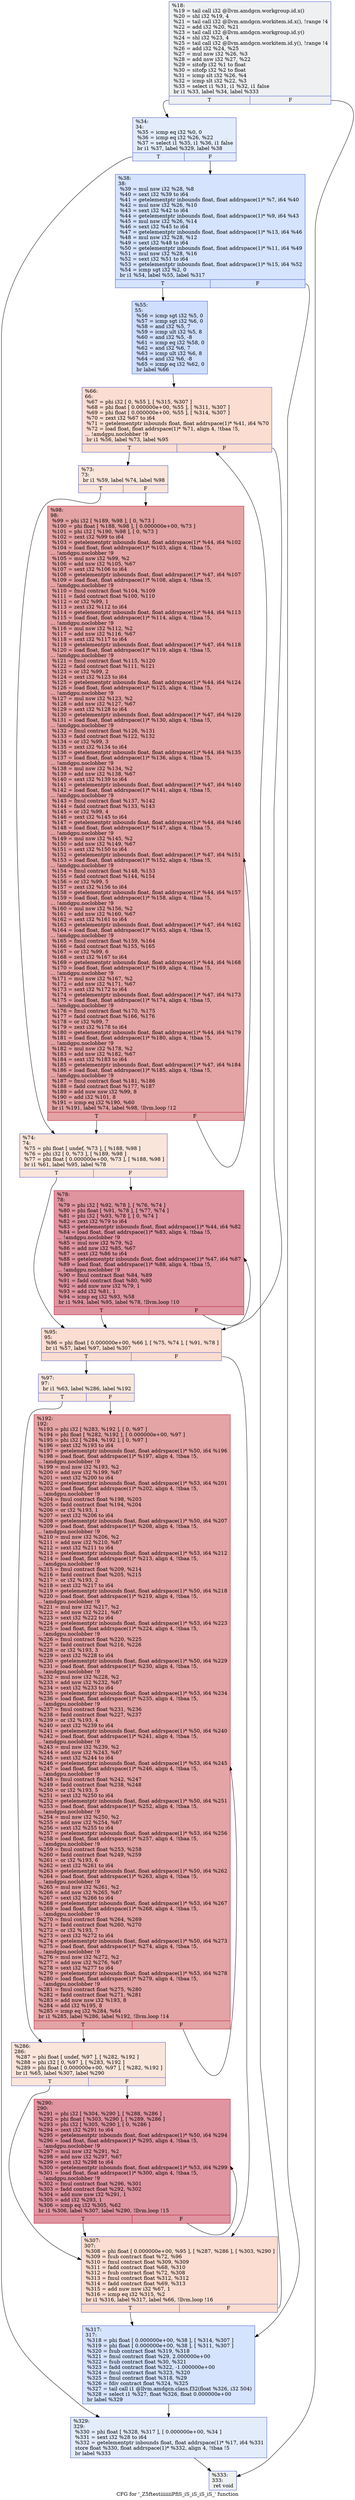 digraph "CFG for '_Z5ftestiiiiiiiPfiS_iS_iS_iS_iS_' function" {
	label="CFG for '_Z5ftestiiiiiiiPfiS_iS_iS_iS_iS_' function";

	Node0x55e37c0 [shape=record,color="#3d50c3ff", style=filled, fillcolor="#d9dce170",label="{%18:\l  %19 = tail call i32 @llvm.amdgcn.workgroup.id.x()\l  %20 = shl i32 %19, 4\l  %21 = tail call i32 @llvm.amdgcn.workitem.id.x(), !range !4\l  %22 = add i32 %20, %21\l  %23 = tail call i32 @llvm.amdgcn.workgroup.id.y()\l  %24 = shl i32 %23, 4\l  %25 = tail call i32 @llvm.amdgcn.workitem.id.y(), !range !4\l  %26 = add i32 %24, %25\l  %27 = mul nsw i32 %26, %3\l  %28 = add nsw i32 %27, %22\l  %29 = sitofp i32 %1 to float\l  %30 = sitofp i32 %2 to float\l  %31 = icmp slt i32 %26, %4\l  %32 = icmp slt i32 %22, %3\l  %33 = select i1 %31, i1 %32, i1 false\l  br i1 %33, label %34, label %333\l|{<s0>T|<s1>F}}"];
	Node0x55e37c0:s0 -> Node0x55e6e60;
	Node0x55e37c0:s1 -> Node0x55e6ef0;
	Node0x55e6e60 [shape=record,color="#3d50c3ff", style=filled, fillcolor="#bfd3f670",label="{%34:\l34:                                               \l  %35 = icmp eq i32 %0, 0\l  %36 = icmp eq i32 %26, %22\l  %37 = select i1 %35, i1 %36, i1 false\l  br i1 %37, label %329, label %38\l|{<s0>T|<s1>F}}"];
	Node0x55e6e60:s0 -> Node0x55e7200;
	Node0x55e6e60:s1 -> Node0x55e7250;
	Node0x55e7250 [shape=record,color="#3d50c3ff", style=filled, fillcolor="#a1c0ff70",label="{%38:\l38:                                               \l  %39 = mul nsw i32 %28, %8\l  %40 = sext i32 %39 to i64\l  %41 = getelementptr inbounds float, float addrspace(1)* %7, i64 %40\l  %42 = mul nsw i32 %26, %10\l  %43 = sext i32 %42 to i64\l  %44 = getelementptr inbounds float, float addrspace(1)* %9, i64 %43\l  %45 = mul nsw i32 %26, %14\l  %46 = sext i32 %45 to i64\l  %47 = getelementptr inbounds float, float addrspace(1)* %13, i64 %46\l  %48 = mul nsw i32 %28, %12\l  %49 = sext i32 %48 to i64\l  %50 = getelementptr inbounds float, float addrspace(1)* %11, i64 %49\l  %51 = mul nsw i32 %28, %16\l  %52 = sext i32 %51 to i64\l  %53 = getelementptr inbounds float, float addrspace(1)* %15, i64 %52\l  %54 = icmp sgt i32 %2, 0\l  br i1 %54, label %55, label %317\l|{<s0>T|<s1>F}}"];
	Node0x55e7250:s0 -> Node0x55e7c40;
	Node0x55e7250:s1 -> Node0x55e7c90;
	Node0x55e7c40 [shape=record,color="#3d50c3ff", style=filled, fillcolor="#93b5fe70",label="{%55:\l55:                                               \l  %56 = icmp sgt i32 %5, 0\l  %57 = icmp sgt i32 %6, 0\l  %58 = and i32 %5, 7\l  %59 = icmp ult i32 %5, 8\l  %60 = and i32 %5, -8\l  %61 = icmp eq i32 %58, 0\l  %62 = and i32 %6, 7\l  %63 = icmp ult i32 %6, 8\l  %64 = and i32 %6, -8\l  %65 = icmp eq i32 %62, 0\l  br label %66\l}"];
	Node0x55e7c40 -> Node0x55e6ce0;
	Node0x55e6ce0 [shape=record,color="#3d50c3ff", style=filled, fillcolor="#f7b39670",label="{%66:\l66:                                               \l  %67 = phi i32 [ 0, %55 ], [ %315, %307 ]\l  %68 = phi float [ 0.000000e+00, %55 ], [ %311, %307 ]\l  %69 = phi float [ 0.000000e+00, %55 ], [ %314, %307 ]\l  %70 = zext i32 %67 to i64\l  %71 = getelementptr inbounds float, float addrspace(1)* %41, i64 %70\l  %72 = load float, float addrspace(1)* %71, align 4, !tbaa !5,\l... !amdgpu.noclobber !9\l  br i1 %56, label %73, label %95\l|{<s0>T|<s1>F}}"];
	Node0x55e6ce0:s0 -> Node0x55e9970;
	Node0x55e6ce0:s1 -> Node0x55e9a00;
	Node0x55e9970 [shape=record,color="#3d50c3ff", style=filled, fillcolor="#f4c5ad70",label="{%73:\l73:                                               \l  br i1 %59, label %74, label %98\l|{<s0>T|<s1>F}}"];
	Node0x55e9970:s0 -> Node0x55e9b40;
	Node0x55e9970:s1 -> Node0x55e9b90;
	Node0x55e9b40 [shape=record,color="#3d50c3ff", style=filled, fillcolor="#f4c5ad70",label="{%74:\l74:                                               \l  %75 = phi float [ undef, %73 ], [ %188, %98 ]\l  %76 = phi i32 [ 0, %73 ], [ %189, %98 ]\l  %77 = phi float [ 0.000000e+00, %73 ], [ %188, %98 ]\l  br i1 %61, label %95, label %78\l|{<s0>T|<s1>F}}"];
	Node0x55e9b40:s0 -> Node0x55e9a00;
	Node0x55e9b40:s1 -> Node0x55ea360;
	Node0x55ea360 [shape=record,color="#b70d28ff", style=filled, fillcolor="#b70d2870",label="{%78:\l78:                                               \l  %79 = phi i32 [ %92, %78 ], [ %76, %74 ]\l  %80 = phi float [ %91, %78 ], [ %77, %74 ]\l  %81 = phi i32 [ %93, %78 ], [ 0, %74 ]\l  %82 = zext i32 %79 to i64\l  %83 = getelementptr inbounds float, float addrspace(1)* %44, i64 %82\l  %84 = load float, float addrspace(1)* %83, align 4, !tbaa !5,\l... !amdgpu.noclobber !9\l  %85 = mul nsw i32 %79, %2\l  %86 = add nsw i32 %85, %67\l  %87 = sext i32 %86 to i64\l  %88 = getelementptr inbounds float, float addrspace(1)* %47, i64 %87\l  %89 = load float, float addrspace(1)* %88, align 4, !tbaa !5,\l... !amdgpu.noclobber !9\l  %90 = fmul contract float %84, %89\l  %91 = fadd contract float %80, %90\l  %92 = add nuw nsw i32 %79, 1\l  %93 = add i32 %81, 1\l  %94 = icmp eq i32 %93, %58\l  br i1 %94, label %95, label %78, !llvm.loop !10\l|{<s0>T|<s1>F}}"];
	Node0x55ea360:s0 -> Node0x55e9a00;
	Node0x55ea360:s1 -> Node0x55ea360;
	Node0x55e9a00 [shape=record,color="#3d50c3ff", style=filled, fillcolor="#f7b39670",label="{%95:\l95:                                               \l  %96 = phi float [ 0.000000e+00, %66 ], [ %75, %74 ], [ %91, %78 ]\l  br i1 %57, label %97, label %307\l|{<s0>T|<s1>F}}"];
	Node0x55e9a00:s0 -> Node0x55ebd80;
	Node0x55e9a00:s1 -> Node0x55e6dd0;
	Node0x55ebd80 [shape=record,color="#3d50c3ff", style=filled, fillcolor="#f4c5ad70",label="{%97:\l97:                                               \l  br i1 %63, label %286, label %192\l|{<s0>T|<s1>F}}"];
	Node0x55ebd80:s0 -> Node0x55ebe80;
	Node0x55ebd80:s1 -> Node0x55ebed0;
	Node0x55e9b90 [shape=record,color="#b70d28ff", style=filled, fillcolor="#c32e3170",label="{%98:\l98:                                               \l  %99 = phi i32 [ %189, %98 ], [ 0, %73 ]\l  %100 = phi float [ %188, %98 ], [ 0.000000e+00, %73 ]\l  %101 = phi i32 [ %190, %98 ], [ 0, %73 ]\l  %102 = zext i32 %99 to i64\l  %103 = getelementptr inbounds float, float addrspace(1)* %44, i64 %102\l  %104 = load float, float addrspace(1)* %103, align 4, !tbaa !5,\l... !amdgpu.noclobber !9\l  %105 = mul nsw i32 %99, %2\l  %106 = add nsw i32 %105, %67\l  %107 = sext i32 %106 to i64\l  %108 = getelementptr inbounds float, float addrspace(1)* %47, i64 %107\l  %109 = load float, float addrspace(1)* %108, align 4, !tbaa !5,\l... !amdgpu.noclobber !9\l  %110 = fmul contract float %104, %109\l  %111 = fadd contract float %100, %110\l  %112 = or i32 %99, 1\l  %113 = zext i32 %112 to i64\l  %114 = getelementptr inbounds float, float addrspace(1)* %44, i64 %113\l  %115 = load float, float addrspace(1)* %114, align 4, !tbaa !5,\l... !amdgpu.noclobber !9\l  %116 = mul nsw i32 %112, %2\l  %117 = add nsw i32 %116, %67\l  %118 = sext i32 %117 to i64\l  %119 = getelementptr inbounds float, float addrspace(1)* %47, i64 %118\l  %120 = load float, float addrspace(1)* %119, align 4, !tbaa !5,\l... !amdgpu.noclobber !9\l  %121 = fmul contract float %115, %120\l  %122 = fadd contract float %111, %121\l  %123 = or i32 %99, 2\l  %124 = zext i32 %123 to i64\l  %125 = getelementptr inbounds float, float addrspace(1)* %44, i64 %124\l  %126 = load float, float addrspace(1)* %125, align 4, !tbaa !5,\l... !amdgpu.noclobber !9\l  %127 = mul nsw i32 %123, %2\l  %128 = add nsw i32 %127, %67\l  %129 = sext i32 %128 to i64\l  %130 = getelementptr inbounds float, float addrspace(1)* %47, i64 %129\l  %131 = load float, float addrspace(1)* %130, align 4, !tbaa !5,\l... !amdgpu.noclobber !9\l  %132 = fmul contract float %126, %131\l  %133 = fadd contract float %122, %132\l  %134 = or i32 %99, 3\l  %135 = zext i32 %134 to i64\l  %136 = getelementptr inbounds float, float addrspace(1)* %44, i64 %135\l  %137 = load float, float addrspace(1)* %136, align 4, !tbaa !5,\l... !amdgpu.noclobber !9\l  %138 = mul nsw i32 %134, %2\l  %139 = add nsw i32 %138, %67\l  %140 = sext i32 %139 to i64\l  %141 = getelementptr inbounds float, float addrspace(1)* %47, i64 %140\l  %142 = load float, float addrspace(1)* %141, align 4, !tbaa !5,\l... !amdgpu.noclobber !9\l  %143 = fmul contract float %137, %142\l  %144 = fadd contract float %133, %143\l  %145 = or i32 %99, 4\l  %146 = zext i32 %145 to i64\l  %147 = getelementptr inbounds float, float addrspace(1)* %44, i64 %146\l  %148 = load float, float addrspace(1)* %147, align 4, !tbaa !5,\l... !amdgpu.noclobber !9\l  %149 = mul nsw i32 %145, %2\l  %150 = add nsw i32 %149, %67\l  %151 = sext i32 %150 to i64\l  %152 = getelementptr inbounds float, float addrspace(1)* %47, i64 %151\l  %153 = load float, float addrspace(1)* %152, align 4, !tbaa !5,\l... !amdgpu.noclobber !9\l  %154 = fmul contract float %148, %153\l  %155 = fadd contract float %144, %154\l  %156 = or i32 %99, 5\l  %157 = zext i32 %156 to i64\l  %158 = getelementptr inbounds float, float addrspace(1)* %44, i64 %157\l  %159 = load float, float addrspace(1)* %158, align 4, !tbaa !5,\l... !amdgpu.noclobber !9\l  %160 = mul nsw i32 %156, %2\l  %161 = add nsw i32 %160, %67\l  %162 = sext i32 %161 to i64\l  %163 = getelementptr inbounds float, float addrspace(1)* %47, i64 %162\l  %164 = load float, float addrspace(1)* %163, align 4, !tbaa !5,\l... !amdgpu.noclobber !9\l  %165 = fmul contract float %159, %164\l  %166 = fadd contract float %155, %165\l  %167 = or i32 %99, 6\l  %168 = zext i32 %167 to i64\l  %169 = getelementptr inbounds float, float addrspace(1)* %44, i64 %168\l  %170 = load float, float addrspace(1)* %169, align 4, !tbaa !5,\l... !amdgpu.noclobber !9\l  %171 = mul nsw i32 %167, %2\l  %172 = add nsw i32 %171, %67\l  %173 = sext i32 %172 to i64\l  %174 = getelementptr inbounds float, float addrspace(1)* %47, i64 %173\l  %175 = load float, float addrspace(1)* %174, align 4, !tbaa !5,\l... !amdgpu.noclobber !9\l  %176 = fmul contract float %170, %175\l  %177 = fadd contract float %166, %176\l  %178 = or i32 %99, 7\l  %179 = zext i32 %178 to i64\l  %180 = getelementptr inbounds float, float addrspace(1)* %44, i64 %179\l  %181 = load float, float addrspace(1)* %180, align 4, !tbaa !5,\l... !amdgpu.noclobber !9\l  %182 = mul nsw i32 %178, %2\l  %183 = add nsw i32 %182, %67\l  %184 = sext i32 %183 to i64\l  %185 = getelementptr inbounds float, float addrspace(1)* %47, i64 %184\l  %186 = load float, float addrspace(1)* %185, align 4, !tbaa !5,\l... !amdgpu.noclobber !9\l  %187 = fmul contract float %181, %186\l  %188 = fadd contract float %177, %187\l  %189 = add nuw nsw i32 %99, 8\l  %190 = add i32 %101, 8\l  %191 = icmp eq i32 %190, %60\l  br i1 %191, label %74, label %98, !llvm.loop !12\l|{<s0>T|<s1>F}}"];
	Node0x55e9b90:s0 -> Node0x55e9b40;
	Node0x55e9b90:s1 -> Node0x55e9b90;
	Node0x55ebed0 [shape=record,color="#b70d28ff", style=filled, fillcolor="#c32e3170",label="{%192:\l192:                                              \l  %193 = phi i32 [ %283, %192 ], [ 0, %97 ]\l  %194 = phi float [ %282, %192 ], [ 0.000000e+00, %97 ]\l  %195 = phi i32 [ %284, %192 ], [ 0, %97 ]\l  %196 = zext i32 %193 to i64\l  %197 = getelementptr inbounds float, float addrspace(1)* %50, i64 %196\l  %198 = load float, float addrspace(1)* %197, align 4, !tbaa !5,\l... !amdgpu.noclobber !9\l  %199 = mul nsw i32 %193, %2\l  %200 = add nsw i32 %199, %67\l  %201 = sext i32 %200 to i64\l  %202 = getelementptr inbounds float, float addrspace(1)* %53, i64 %201\l  %203 = load float, float addrspace(1)* %202, align 4, !tbaa !5,\l... !amdgpu.noclobber !9\l  %204 = fmul contract float %198, %203\l  %205 = fadd contract float %194, %204\l  %206 = or i32 %193, 1\l  %207 = zext i32 %206 to i64\l  %208 = getelementptr inbounds float, float addrspace(1)* %50, i64 %207\l  %209 = load float, float addrspace(1)* %208, align 4, !tbaa !5,\l... !amdgpu.noclobber !9\l  %210 = mul nsw i32 %206, %2\l  %211 = add nsw i32 %210, %67\l  %212 = sext i32 %211 to i64\l  %213 = getelementptr inbounds float, float addrspace(1)* %53, i64 %212\l  %214 = load float, float addrspace(1)* %213, align 4, !tbaa !5,\l... !amdgpu.noclobber !9\l  %215 = fmul contract float %209, %214\l  %216 = fadd contract float %205, %215\l  %217 = or i32 %193, 2\l  %218 = zext i32 %217 to i64\l  %219 = getelementptr inbounds float, float addrspace(1)* %50, i64 %218\l  %220 = load float, float addrspace(1)* %219, align 4, !tbaa !5,\l... !amdgpu.noclobber !9\l  %221 = mul nsw i32 %217, %2\l  %222 = add nsw i32 %221, %67\l  %223 = sext i32 %222 to i64\l  %224 = getelementptr inbounds float, float addrspace(1)* %53, i64 %223\l  %225 = load float, float addrspace(1)* %224, align 4, !tbaa !5,\l... !amdgpu.noclobber !9\l  %226 = fmul contract float %220, %225\l  %227 = fadd contract float %216, %226\l  %228 = or i32 %193, 3\l  %229 = zext i32 %228 to i64\l  %230 = getelementptr inbounds float, float addrspace(1)* %50, i64 %229\l  %231 = load float, float addrspace(1)* %230, align 4, !tbaa !5,\l... !amdgpu.noclobber !9\l  %232 = mul nsw i32 %228, %2\l  %233 = add nsw i32 %232, %67\l  %234 = sext i32 %233 to i64\l  %235 = getelementptr inbounds float, float addrspace(1)* %53, i64 %234\l  %236 = load float, float addrspace(1)* %235, align 4, !tbaa !5,\l... !amdgpu.noclobber !9\l  %237 = fmul contract float %231, %236\l  %238 = fadd contract float %227, %237\l  %239 = or i32 %193, 4\l  %240 = zext i32 %239 to i64\l  %241 = getelementptr inbounds float, float addrspace(1)* %50, i64 %240\l  %242 = load float, float addrspace(1)* %241, align 4, !tbaa !5,\l... !amdgpu.noclobber !9\l  %243 = mul nsw i32 %239, %2\l  %244 = add nsw i32 %243, %67\l  %245 = sext i32 %244 to i64\l  %246 = getelementptr inbounds float, float addrspace(1)* %53, i64 %245\l  %247 = load float, float addrspace(1)* %246, align 4, !tbaa !5,\l... !amdgpu.noclobber !9\l  %248 = fmul contract float %242, %247\l  %249 = fadd contract float %238, %248\l  %250 = or i32 %193, 5\l  %251 = zext i32 %250 to i64\l  %252 = getelementptr inbounds float, float addrspace(1)* %50, i64 %251\l  %253 = load float, float addrspace(1)* %252, align 4, !tbaa !5,\l... !amdgpu.noclobber !9\l  %254 = mul nsw i32 %250, %2\l  %255 = add nsw i32 %254, %67\l  %256 = sext i32 %255 to i64\l  %257 = getelementptr inbounds float, float addrspace(1)* %53, i64 %256\l  %258 = load float, float addrspace(1)* %257, align 4, !tbaa !5,\l... !amdgpu.noclobber !9\l  %259 = fmul contract float %253, %258\l  %260 = fadd contract float %249, %259\l  %261 = or i32 %193, 6\l  %262 = zext i32 %261 to i64\l  %263 = getelementptr inbounds float, float addrspace(1)* %50, i64 %262\l  %264 = load float, float addrspace(1)* %263, align 4, !tbaa !5,\l... !amdgpu.noclobber !9\l  %265 = mul nsw i32 %261, %2\l  %266 = add nsw i32 %265, %67\l  %267 = sext i32 %266 to i64\l  %268 = getelementptr inbounds float, float addrspace(1)* %53, i64 %267\l  %269 = load float, float addrspace(1)* %268, align 4, !tbaa !5,\l... !amdgpu.noclobber !9\l  %270 = fmul contract float %264, %269\l  %271 = fadd contract float %260, %270\l  %272 = or i32 %193, 7\l  %273 = zext i32 %272 to i64\l  %274 = getelementptr inbounds float, float addrspace(1)* %50, i64 %273\l  %275 = load float, float addrspace(1)* %274, align 4, !tbaa !5,\l... !amdgpu.noclobber !9\l  %276 = mul nsw i32 %272, %2\l  %277 = add nsw i32 %276, %67\l  %278 = sext i32 %277 to i64\l  %279 = getelementptr inbounds float, float addrspace(1)* %53, i64 %278\l  %280 = load float, float addrspace(1)* %279, align 4, !tbaa !5,\l... !amdgpu.noclobber !9\l  %281 = fmul contract float %275, %280\l  %282 = fadd contract float %271, %281\l  %283 = add nuw nsw i32 %193, 8\l  %284 = add i32 %195, 8\l  %285 = icmp eq i32 %284, %64\l  br i1 %285, label %286, label %192, !llvm.loop !14\l|{<s0>T|<s1>F}}"];
	Node0x55ebed0:s0 -> Node0x55ebe80;
	Node0x55ebed0:s1 -> Node0x55ebed0;
	Node0x55ebe80 [shape=record,color="#3d50c3ff", style=filled, fillcolor="#f4c5ad70",label="{%286:\l286:                                              \l  %287 = phi float [ undef, %97 ], [ %282, %192 ]\l  %288 = phi i32 [ 0, %97 ], [ %283, %192 ]\l  %289 = phi float [ 0.000000e+00, %97 ], [ %282, %192 ]\l  br i1 %65, label %307, label %290\l|{<s0>T|<s1>F}}"];
	Node0x55ebe80:s0 -> Node0x55e6dd0;
	Node0x55ebe80:s1 -> Node0x55f3cf0;
	Node0x55f3cf0 [shape=record,color="#b70d28ff", style=filled, fillcolor="#b70d2870",label="{%290:\l290:                                              \l  %291 = phi i32 [ %304, %290 ], [ %288, %286 ]\l  %292 = phi float [ %303, %290 ], [ %289, %286 ]\l  %293 = phi i32 [ %305, %290 ], [ 0, %286 ]\l  %294 = zext i32 %291 to i64\l  %295 = getelementptr inbounds float, float addrspace(1)* %50, i64 %294\l  %296 = load float, float addrspace(1)* %295, align 4, !tbaa !5,\l... !amdgpu.noclobber !9\l  %297 = mul nsw i32 %291, %2\l  %298 = add nsw i32 %297, %67\l  %299 = sext i32 %298 to i64\l  %300 = getelementptr inbounds float, float addrspace(1)* %53, i64 %299\l  %301 = load float, float addrspace(1)* %300, align 4, !tbaa !5,\l... !amdgpu.noclobber !9\l  %302 = fmul contract float %296, %301\l  %303 = fadd contract float %292, %302\l  %304 = add nuw nsw i32 %291, 1\l  %305 = add i32 %293, 1\l  %306 = icmp eq i32 %305, %62\l  br i1 %306, label %307, label %290, !llvm.loop !15\l|{<s0>T|<s1>F}}"];
	Node0x55f3cf0:s0 -> Node0x55e6dd0;
	Node0x55f3cf0:s1 -> Node0x55f3cf0;
	Node0x55e6dd0 [shape=record,color="#3d50c3ff", style=filled, fillcolor="#f7b39670",label="{%307:\l307:                                              \l  %308 = phi float [ 0.000000e+00, %95 ], [ %287, %286 ], [ %303, %290 ]\l  %309 = fsub contract float %72, %96\l  %310 = fmul contract float %309, %309\l  %311 = fadd contract float %68, %310\l  %312 = fsub contract float %72, %308\l  %313 = fmul contract float %312, %312\l  %314 = fadd contract float %69, %313\l  %315 = add nuw nsw i32 %67, 1\l  %316 = icmp eq i32 %315, %2\l  br i1 %316, label %317, label %66, !llvm.loop !16\l|{<s0>T|<s1>F}}"];
	Node0x55e6dd0:s0 -> Node0x55e7c90;
	Node0x55e6dd0:s1 -> Node0x55e6ce0;
	Node0x55e7c90 [shape=record,color="#3d50c3ff", style=filled, fillcolor="#a1c0ff70",label="{%317:\l317:                                              \l  %318 = phi float [ 0.000000e+00, %38 ], [ %314, %307 ]\l  %319 = phi float [ 0.000000e+00, %38 ], [ %311, %307 ]\l  %320 = fsub contract float %319, %318\l  %321 = fmul contract float %29, 2.000000e+00\l  %322 = fsub contract float %30, %321\l  %323 = fadd contract float %322, -1.000000e+00\l  %324 = fmul contract float %323, %320\l  %325 = fmul contract float %318, %29\l  %326 = fdiv contract float %324, %325\l  %327 = tail call i1 @llvm.amdgcn.class.f32(float %326, i32 504)\l  %328 = select i1 %327, float %326, float 0.000000e+00\l  br label %329\l}"];
	Node0x55e7c90 -> Node0x55e7200;
	Node0x55e7200 [shape=record,color="#3d50c3ff", style=filled, fillcolor="#bfd3f670",label="{%329:\l329:                                              \l  %330 = phi float [ %328, %317 ], [ 0.000000e+00, %34 ]\l  %331 = sext i32 %28 to i64\l  %332 = getelementptr inbounds float, float addrspace(1)* %17, i64 %331\l  store float %330, float addrspace(1)* %332, align 4, !tbaa !5\l  br label %333\l}"];
	Node0x55e7200 -> Node0x55e6ef0;
	Node0x55e6ef0 [shape=record,color="#3d50c3ff", style=filled, fillcolor="#d9dce170",label="{%333:\l333:                                              \l  ret void\l}"];
}
